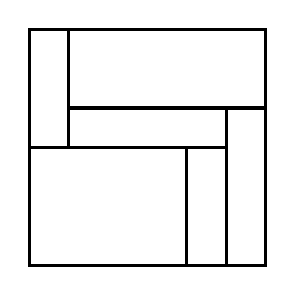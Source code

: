 \begin{tikzpicture}[very thick, scale=.5]
    \draw (0,3) rectangle (1,6);
    \draw (1,4) rectangle (6,6);
    \draw (1,3) rectangle (5,4);
    \draw (0,0) rectangle (4,3);
    \draw (4,0) rectangle (5,3);
    \draw (5,0) rectangle (6,4);
\end{tikzpicture}
